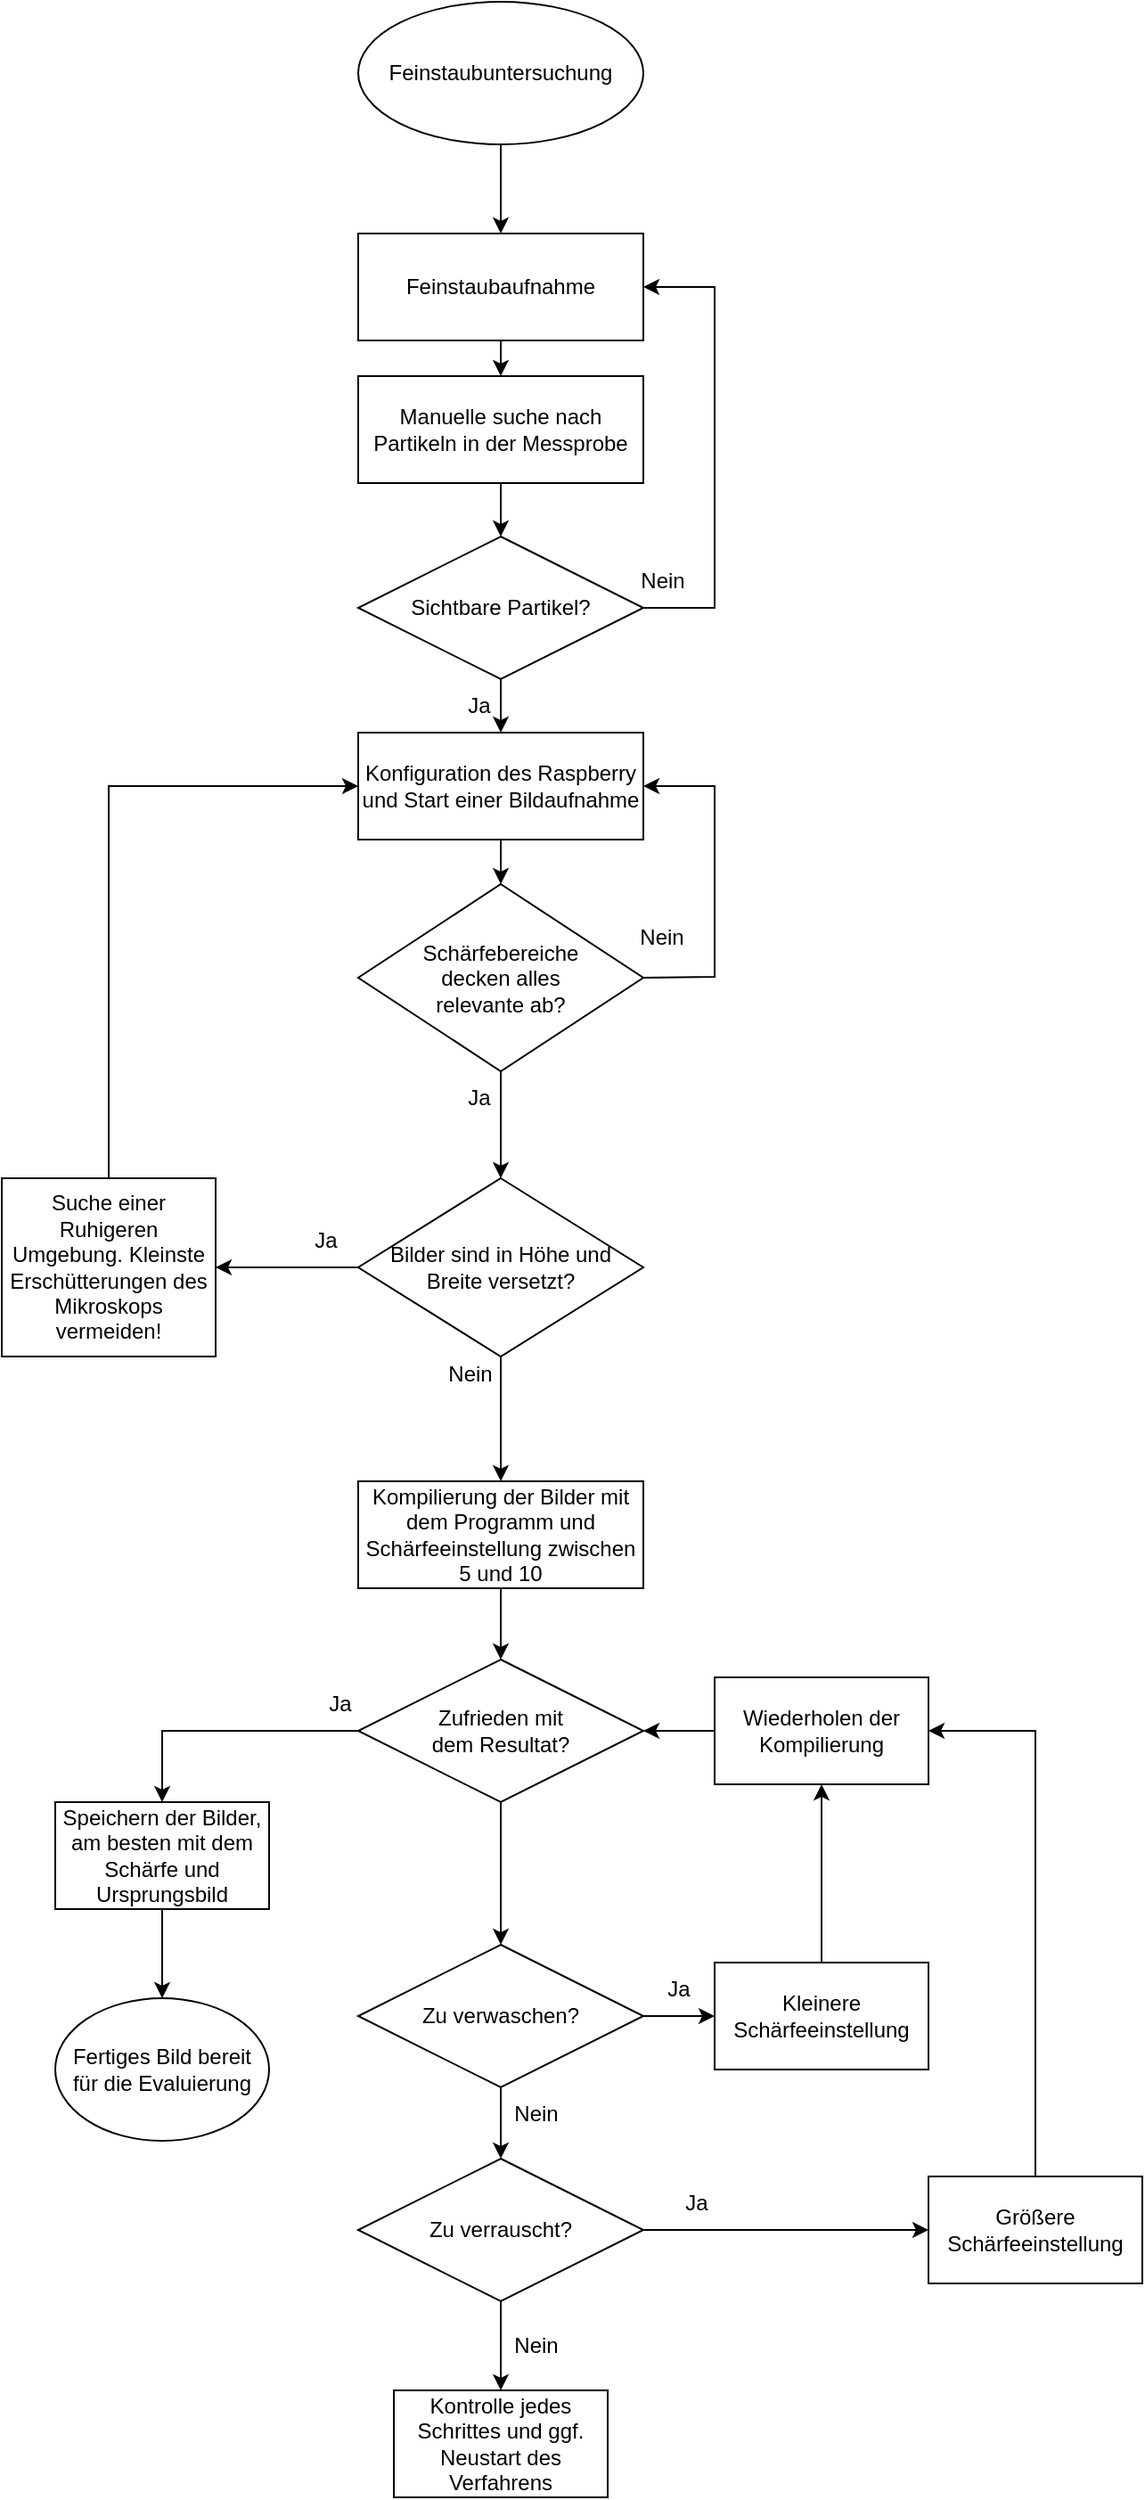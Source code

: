 <mxfile version="22.1.15" type="device">
  <diagram name="Seite-1" id="9PYJtANT7iA99Ii4idG6">
    <mxGraphModel dx="2155" dy="1103" grid="1" gridSize="10" guides="1" tooltips="1" connect="1" arrows="1" fold="1" page="1" pageScale="1" pageWidth="827" pageHeight="1169" math="0" shadow="0">
      <root>
        <mxCell id="0" />
        <mxCell id="1" parent="0" />
        <mxCell id="3ensREWk0Bp8t5Y0wpDV-1" value="Feinstaubaufnahme" style="rounded=0;whiteSpace=wrap;html=1;" vertex="1" parent="1">
          <mxGeometry x="320" y="140" width="160" height="60" as="geometry" />
        </mxCell>
        <mxCell id="3ensREWk0Bp8t5Y0wpDV-2" value="Manuelle suche nach Partikeln in der Messprobe" style="rounded=0;whiteSpace=wrap;html=1;" vertex="1" parent="1">
          <mxGeometry x="320" y="220" width="160" height="60" as="geometry" />
        </mxCell>
        <mxCell id="3ensREWk0Bp8t5Y0wpDV-18" style="edgeStyle=orthogonalEdgeStyle;rounded=0;orthogonalLoop=1;jettySize=auto;html=1;exitX=0.5;exitY=1;exitDx=0;exitDy=0;entryX=0.5;entryY=0;entryDx=0;entryDy=0;" edge="1" parent="1" source="3ensREWk0Bp8t5Y0wpDV-3" target="3ensREWk0Bp8t5Y0wpDV-15">
          <mxGeometry relative="1" as="geometry" />
        </mxCell>
        <mxCell id="3ensREWk0Bp8t5Y0wpDV-3" value="Konfiguration des Raspberry und Start einer Bildaufnahme" style="rounded=0;whiteSpace=wrap;html=1;" vertex="1" parent="1">
          <mxGeometry x="320" y="420" width="160" height="60" as="geometry" />
        </mxCell>
        <mxCell id="3ensREWk0Bp8t5Y0wpDV-4" value="Feinstaubuntersuchung" style="ellipse;whiteSpace=wrap;html=1;" vertex="1" parent="1">
          <mxGeometry x="320" y="10" width="160" height="80" as="geometry" />
        </mxCell>
        <mxCell id="3ensREWk0Bp8t5Y0wpDV-5" value="" style="endArrow=classic;html=1;rounded=0;exitX=0.5;exitY=1;exitDx=0;exitDy=0;entryX=0.5;entryY=0;entryDx=0;entryDy=0;" edge="1" parent="1" source="3ensREWk0Bp8t5Y0wpDV-4" target="3ensREWk0Bp8t5Y0wpDV-1">
          <mxGeometry width="50" height="50" relative="1" as="geometry">
            <mxPoint x="401" y="210" as="sourcePoint" />
            <mxPoint x="451" y="160" as="targetPoint" />
          </mxGeometry>
        </mxCell>
        <mxCell id="3ensREWk0Bp8t5Y0wpDV-6" value="" style="endArrow=classic;html=1;rounded=0;exitX=0.5;exitY=1;exitDx=0;exitDy=0;entryX=0.5;entryY=0;entryDx=0;entryDy=0;" edge="1" parent="1" source="3ensREWk0Bp8t5Y0wpDV-1" target="3ensREWk0Bp8t5Y0wpDV-2">
          <mxGeometry width="50" height="50" relative="1" as="geometry">
            <mxPoint x="401" y="210" as="sourcePoint" />
            <mxPoint x="451" y="160" as="targetPoint" />
          </mxGeometry>
        </mxCell>
        <mxCell id="3ensREWk0Bp8t5Y0wpDV-7" value="Sichtbare Partikel?" style="rhombus;whiteSpace=wrap;html=1;" vertex="1" parent="1">
          <mxGeometry x="320" y="310" width="160" height="80" as="geometry" />
        </mxCell>
        <mxCell id="3ensREWk0Bp8t5Y0wpDV-8" value="" style="endArrow=classic;html=1;rounded=0;entryX=1;entryY=0.5;entryDx=0;entryDy=0;exitX=1;exitY=0.5;exitDx=0;exitDy=0;" edge="1" parent="1" source="3ensREWk0Bp8t5Y0wpDV-7" target="3ensREWk0Bp8t5Y0wpDV-1">
          <mxGeometry width="50" height="50" relative="1" as="geometry">
            <mxPoint x="441" y="380" as="sourcePoint" />
            <mxPoint x="471" y="140" as="targetPoint" />
            <Array as="points">
              <mxPoint x="520" y="350" />
              <mxPoint x="520" y="170" />
            </Array>
          </mxGeometry>
        </mxCell>
        <mxCell id="3ensREWk0Bp8t5Y0wpDV-10" value="Nein" style="text;html=1;strokeColor=none;fillColor=none;align=center;verticalAlign=middle;whiteSpace=wrap;rounded=0;" vertex="1" parent="1">
          <mxGeometry x="461" y="320" width="60" height="30" as="geometry" />
        </mxCell>
        <mxCell id="3ensREWk0Bp8t5Y0wpDV-11" value="" style="endArrow=classic;html=1;rounded=0;exitX=0.5;exitY=1;exitDx=0;exitDy=0;entryX=0.5;entryY=0;entryDx=0;entryDy=0;" edge="1" parent="1" source="3ensREWk0Bp8t5Y0wpDV-2" target="3ensREWk0Bp8t5Y0wpDV-7">
          <mxGeometry width="50" height="50" relative="1" as="geometry">
            <mxPoint x="401" y="420" as="sourcePoint" />
            <mxPoint x="385" y="310" as="targetPoint" />
          </mxGeometry>
        </mxCell>
        <mxCell id="3ensREWk0Bp8t5Y0wpDV-12" value="" style="endArrow=classic;html=1;rounded=0;exitX=0.5;exitY=1;exitDx=0;exitDy=0;entryX=0.5;entryY=0;entryDx=0;entryDy=0;" edge="1" parent="1" source="3ensREWk0Bp8t5Y0wpDV-7" target="3ensREWk0Bp8t5Y0wpDV-3">
          <mxGeometry width="50" height="50" relative="1" as="geometry">
            <mxPoint x="401" y="420" as="sourcePoint" />
            <mxPoint x="451" y="370" as="targetPoint" />
          </mxGeometry>
        </mxCell>
        <mxCell id="3ensREWk0Bp8t5Y0wpDV-13" value="Ja" style="text;html=1;strokeColor=none;fillColor=none;align=center;verticalAlign=middle;whiteSpace=wrap;rounded=0;" vertex="1" parent="1">
          <mxGeometry x="370" y="390" width="36" height="30" as="geometry" />
        </mxCell>
        <mxCell id="3ensREWk0Bp8t5Y0wpDV-50" style="edgeStyle=orthogonalEdgeStyle;rounded=0;orthogonalLoop=1;jettySize=auto;html=1;exitX=0.5;exitY=1;exitDx=0;exitDy=0;entryX=0.5;entryY=0;entryDx=0;entryDy=0;" edge="1" parent="1" source="3ensREWk0Bp8t5Y0wpDV-15" target="3ensREWk0Bp8t5Y0wpDV-49">
          <mxGeometry relative="1" as="geometry" />
        </mxCell>
        <mxCell id="3ensREWk0Bp8t5Y0wpDV-15" value="Schärfebereiche&lt;br&gt;decken alles&lt;br&gt;relevante ab?" style="rhombus;whiteSpace=wrap;html=1;" vertex="1" parent="1">
          <mxGeometry x="320" y="505" width="160" height="105" as="geometry" />
        </mxCell>
        <mxCell id="3ensREWk0Bp8t5Y0wpDV-19" value="" style="endArrow=classic;html=1;rounded=0;exitX=1;exitY=0.5;exitDx=0;exitDy=0;entryX=1;entryY=0.5;entryDx=0;entryDy=0;" edge="1" parent="1" source="3ensREWk0Bp8t5Y0wpDV-15" target="3ensREWk0Bp8t5Y0wpDV-3">
          <mxGeometry width="50" height="50" relative="1" as="geometry">
            <mxPoint x="430" y="490" as="sourcePoint" />
            <mxPoint x="480" y="440" as="targetPoint" />
            <Array as="points">
              <mxPoint x="520" y="557" />
              <mxPoint x="520" y="450" />
            </Array>
          </mxGeometry>
        </mxCell>
        <mxCell id="3ensREWk0Bp8t5Y0wpDV-20" value="Nein" style="text;html=1;strokeColor=none;fillColor=none;align=center;verticalAlign=middle;whiteSpace=wrap;rounded=0;" vertex="1" parent="1">
          <mxGeometry x="461" y="520" width="59" height="30" as="geometry" />
        </mxCell>
        <mxCell id="3ensREWk0Bp8t5Y0wpDV-21" value="Ja" style="text;html=1;strokeColor=none;fillColor=none;align=center;verticalAlign=middle;whiteSpace=wrap;rounded=0;" vertex="1" parent="1">
          <mxGeometry x="370" y="610" width="36" height="30" as="geometry" />
        </mxCell>
        <mxCell id="3ensREWk0Bp8t5Y0wpDV-26" style="edgeStyle=orthogonalEdgeStyle;rounded=0;orthogonalLoop=1;jettySize=auto;html=1;" edge="1" parent="1" source="3ensREWk0Bp8t5Y0wpDV-23" target="3ensREWk0Bp8t5Y0wpDV-25">
          <mxGeometry relative="1" as="geometry" />
        </mxCell>
        <mxCell id="3ensREWk0Bp8t5Y0wpDV-23" value="Kompilierung der Bilder mit dem Programm und Schärfeeinstellung zwischen 5 und 10" style="rounded=0;whiteSpace=wrap;html=1;" vertex="1" parent="1">
          <mxGeometry x="320" y="840" width="160" height="60" as="geometry" />
        </mxCell>
        <mxCell id="3ensREWk0Bp8t5Y0wpDV-28" style="edgeStyle=orthogonalEdgeStyle;rounded=0;orthogonalLoop=1;jettySize=auto;html=1;" edge="1" parent="1" source="3ensREWk0Bp8t5Y0wpDV-25" target="3ensREWk0Bp8t5Y0wpDV-29">
          <mxGeometry relative="1" as="geometry">
            <Array as="points">
              <mxPoint x="210" y="980" />
            </Array>
          </mxGeometry>
        </mxCell>
        <mxCell id="3ensREWk0Bp8t5Y0wpDV-33" style="edgeStyle=orthogonalEdgeStyle;rounded=0;orthogonalLoop=1;jettySize=auto;html=1;" edge="1" parent="1" source="3ensREWk0Bp8t5Y0wpDV-25" target="3ensREWk0Bp8t5Y0wpDV-31">
          <mxGeometry relative="1" as="geometry" />
        </mxCell>
        <mxCell id="3ensREWk0Bp8t5Y0wpDV-25" value="Zufrieden mit&lt;br&gt;dem Resultat?" style="rhombus;whiteSpace=wrap;html=1;" vertex="1" parent="1">
          <mxGeometry x="320" y="940" width="160" height="80" as="geometry" />
        </mxCell>
        <mxCell id="3ensREWk0Bp8t5Y0wpDV-27" value="Fertiges Bild bereit&lt;br&gt;für die Evaluierung" style="ellipse;whiteSpace=wrap;html=1;" vertex="1" parent="1">
          <mxGeometry x="150" y="1130" width="120" height="80" as="geometry" />
        </mxCell>
        <mxCell id="3ensREWk0Bp8t5Y0wpDV-30" style="edgeStyle=orthogonalEdgeStyle;rounded=0;orthogonalLoop=1;jettySize=auto;html=1;entryX=0.5;entryY=0;entryDx=0;entryDy=0;" edge="1" parent="1" source="3ensREWk0Bp8t5Y0wpDV-29" target="3ensREWk0Bp8t5Y0wpDV-27">
          <mxGeometry relative="1" as="geometry" />
        </mxCell>
        <mxCell id="3ensREWk0Bp8t5Y0wpDV-29" value="Speichern der Bilder, am besten mit dem Schärfe und Ursprungsbild" style="rounded=0;whiteSpace=wrap;html=1;" vertex="1" parent="1">
          <mxGeometry x="150" y="1020" width="120" height="60" as="geometry" />
        </mxCell>
        <mxCell id="3ensREWk0Bp8t5Y0wpDV-37" style="edgeStyle=orthogonalEdgeStyle;rounded=0;orthogonalLoop=1;jettySize=auto;html=1;entryX=0;entryY=0.5;entryDx=0;entryDy=0;" edge="1" parent="1" source="3ensREWk0Bp8t5Y0wpDV-31" target="3ensREWk0Bp8t5Y0wpDV-36">
          <mxGeometry relative="1" as="geometry">
            <mxPoint x="595" y="900" as="targetPoint" />
          </mxGeometry>
        </mxCell>
        <mxCell id="3ensREWk0Bp8t5Y0wpDV-43" style="edgeStyle=orthogonalEdgeStyle;rounded=0;orthogonalLoop=1;jettySize=auto;html=1;entryX=0.5;entryY=0;entryDx=0;entryDy=0;" edge="1" parent="1" source="3ensREWk0Bp8t5Y0wpDV-31" target="3ensREWk0Bp8t5Y0wpDV-39">
          <mxGeometry relative="1" as="geometry" />
        </mxCell>
        <mxCell id="3ensREWk0Bp8t5Y0wpDV-31" value="Zu verwaschen?" style="rhombus;whiteSpace=wrap;html=1;" vertex="1" parent="1">
          <mxGeometry x="320" y="1100" width="160" height="80" as="geometry" />
        </mxCell>
        <mxCell id="3ensREWk0Bp8t5Y0wpDV-32" value="Ja" style="text;html=1;strokeColor=none;fillColor=none;align=center;verticalAlign=middle;whiteSpace=wrap;rounded=0;" vertex="1" parent="1">
          <mxGeometry x="280" y="950" width="60" height="30" as="geometry" />
        </mxCell>
        <mxCell id="3ensREWk0Bp8t5Y0wpDV-34" value="Nein" style="text;html=1;strokeColor=none;fillColor=none;align=center;verticalAlign=middle;whiteSpace=wrap;rounded=0;" vertex="1" parent="1">
          <mxGeometry x="390" y="1180" width="60" height="30" as="geometry" />
        </mxCell>
        <mxCell id="3ensREWk0Bp8t5Y0wpDV-38" style="edgeStyle=orthogonalEdgeStyle;rounded=0;orthogonalLoop=1;jettySize=auto;html=1;entryX=0.5;entryY=1;entryDx=0;entryDy=0;exitX=0.5;exitY=0;exitDx=0;exitDy=0;" edge="1" parent="1" source="3ensREWk0Bp8t5Y0wpDV-36" target="3ensREWk0Bp8t5Y0wpDV-40">
          <mxGeometry relative="1" as="geometry" />
        </mxCell>
        <mxCell id="3ensREWk0Bp8t5Y0wpDV-36" value="Kleinere Schärfeeinstellung" style="rounded=0;whiteSpace=wrap;html=1;" vertex="1" parent="1">
          <mxGeometry x="520" y="1110" width="120" height="60" as="geometry" />
        </mxCell>
        <mxCell id="3ensREWk0Bp8t5Y0wpDV-46" style="edgeStyle=orthogonalEdgeStyle;rounded=0;orthogonalLoop=1;jettySize=auto;html=1;entryX=0;entryY=0.5;entryDx=0;entryDy=0;" edge="1" parent="1" source="3ensREWk0Bp8t5Y0wpDV-39" target="3ensREWk0Bp8t5Y0wpDV-45">
          <mxGeometry relative="1" as="geometry" />
        </mxCell>
        <mxCell id="3ensREWk0Bp8t5Y0wpDV-59" style="edgeStyle=orthogonalEdgeStyle;rounded=0;orthogonalLoop=1;jettySize=auto;html=1;entryX=0.5;entryY=0;entryDx=0;entryDy=0;" edge="1" parent="1" source="3ensREWk0Bp8t5Y0wpDV-39" target="3ensREWk0Bp8t5Y0wpDV-58">
          <mxGeometry relative="1" as="geometry" />
        </mxCell>
        <mxCell id="3ensREWk0Bp8t5Y0wpDV-39" value="Zu verrauscht?" style="rhombus;whiteSpace=wrap;html=1;" vertex="1" parent="1">
          <mxGeometry x="320" y="1220" width="160" height="80" as="geometry" />
        </mxCell>
        <mxCell id="3ensREWk0Bp8t5Y0wpDV-41" style="edgeStyle=orthogonalEdgeStyle;rounded=0;orthogonalLoop=1;jettySize=auto;html=1;entryX=1;entryY=0.5;entryDx=0;entryDy=0;" edge="1" parent="1" source="3ensREWk0Bp8t5Y0wpDV-40" target="3ensREWk0Bp8t5Y0wpDV-25">
          <mxGeometry relative="1" as="geometry" />
        </mxCell>
        <mxCell id="3ensREWk0Bp8t5Y0wpDV-40" value="Wiederholen der Kompilierung" style="rounded=0;whiteSpace=wrap;html=1;" vertex="1" parent="1">
          <mxGeometry x="520" y="950" width="120" height="60" as="geometry" />
        </mxCell>
        <mxCell id="3ensREWk0Bp8t5Y0wpDV-44" value="Ja" style="text;html=1;strokeColor=none;fillColor=none;align=center;verticalAlign=middle;whiteSpace=wrap;rounded=0;" vertex="1" parent="1">
          <mxGeometry x="470" y="1110" width="60" height="30" as="geometry" />
        </mxCell>
        <mxCell id="3ensREWk0Bp8t5Y0wpDV-47" style="edgeStyle=orthogonalEdgeStyle;rounded=0;orthogonalLoop=1;jettySize=auto;html=1;entryX=1;entryY=0.5;entryDx=0;entryDy=0;" edge="1" parent="1" source="3ensREWk0Bp8t5Y0wpDV-45" target="3ensREWk0Bp8t5Y0wpDV-40">
          <mxGeometry relative="1" as="geometry" />
        </mxCell>
        <mxCell id="3ensREWk0Bp8t5Y0wpDV-45" value="Größere&lt;br&gt;Schärfeeinstellung" style="rounded=0;whiteSpace=wrap;html=1;" vertex="1" parent="1">
          <mxGeometry x="640" y="1230" width="120" height="60" as="geometry" />
        </mxCell>
        <mxCell id="3ensREWk0Bp8t5Y0wpDV-48" value="Ja" style="text;html=1;strokeColor=none;fillColor=none;align=center;verticalAlign=middle;whiteSpace=wrap;rounded=0;" vertex="1" parent="1">
          <mxGeometry x="480" y="1230" width="60" height="30" as="geometry" />
        </mxCell>
        <mxCell id="3ensREWk0Bp8t5Y0wpDV-51" style="edgeStyle=orthogonalEdgeStyle;rounded=0;orthogonalLoop=1;jettySize=auto;html=1;entryX=0.5;entryY=0;entryDx=0;entryDy=0;" edge="1" parent="1" source="3ensREWk0Bp8t5Y0wpDV-49" target="3ensREWk0Bp8t5Y0wpDV-23">
          <mxGeometry relative="1" as="geometry" />
        </mxCell>
        <mxCell id="3ensREWk0Bp8t5Y0wpDV-49" value="Bilder sind in Höhe und Breite versetzt?" style="rhombus;whiteSpace=wrap;html=1;" vertex="1" parent="1">
          <mxGeometry x="320" y="670" width="160" height="100" as="geometry" />
        </mxCell>
        <mxCell id="3ensREWk0Bp8t5Y0wpDV-52" value="Nein" style="text;html=1;strokeColor=none;fillColor=none;align=center;verticalAlign=middle;whiteSpace=wrap;rounded=0;" vertex="1" parent="1">
          <mxGeometry x="353" y="765" width="60" height="30" as="geometry" />
        </mxCell>
        <mxCell id="3ensREWk0Bp8t5Y0wpDV-54" value="" style="endArrow=classic;html=1;rounded=0;exitX=0;exitY=0.5;exitDx=0;exitDy=0;entryX=1;entryY=0.5;entryDx=0;entryDy=0;" edge="1" parent="1" source="3ensREWk0Bp8t5Y0wpDV-49" target="3ensREWk0Bp8t5Y0wpDV-55">
          <mxGeometry width="50" height="50" relative="1" as="geometry">
            <mxPoint x="460" y="720" as="sourcePoint" />
            <mxPoint x="240" y="720" as="targetPoint" />
          </mxGeometry>
        </mxCell>
        <mxCell id="3ensREWk0Bp8t5Y0wpDV-56" style="edgeStyle=orthogonalEdgeStyle;rounded=0;orthogonalLoop=1;jettySize=auto;html=1;entryX=0;entryY=0.5;entryDx=0;entryDy=0;" edge="1" parent="1" source="3ensREWk0Bp8t5Y0wpDV-55" target="3ensREWk0Bp8t5Y0wpDV-3">
          <mxGeometry relative="1" as="geometry">
            <Array as="points">
              <mxPoint x="180" y="450" />
            </Array>
          </mxGeometry>
        </mxCell>
        <mxCell id="3ensREWk0Bp8t5Y0wpDV-55" value="Suche einer Ruhigeren Umgebung. Kleinste Erschütterungen des Mikroskops vermeiden!" style="rounded=0;whiteSpace=wrap;html=1;" vertex="1" parent="1">
          <mxGeometry x="120" y="670" width="120" height="100" as="geometry" />
        </mxCell>
        <mxCell id="3ensREWk0Bp8t5Y0wpDV-57" value="Ja" style="text;html=1;strokeColor=none;fillColor=none;align=center;verticalAlign=middle;whiteSpace=wrap;rounded=0;" vertex="1" parent="1">
          <mxGeometry x="284" y="690" width="36" height="30" as="geometry" />
        </mxCell>
        <mxCell id="3ensREWk0Bp8t5Y0wpDV-58" value="Kontrolle jedes Schrittes und ggf. Neustart des Verfahrens" style="rounded=0;whiteSpace=wrap;html=1;" vertex="1" parent="1">
          <mxGeometry x="340" y="1350" width="120" height="60" as="geometry" />
        </mxCell>
        <mxCell id="3ensREWk0Bp8t5Y0wpDV-60" value="Nein" style="text;html=1;strokeColor=none;fillColor=none;align=center;verticalAlign=middle;whiteSpace=wrap;rounded=0;" vertex="1" parent="1">
          <mxGeometry x="390" y="1310" width="60" height="30" as="geometry" />
        </mxCell>
      </root>
    </mxGraphModel>
  </diagram>
</mxfile>
